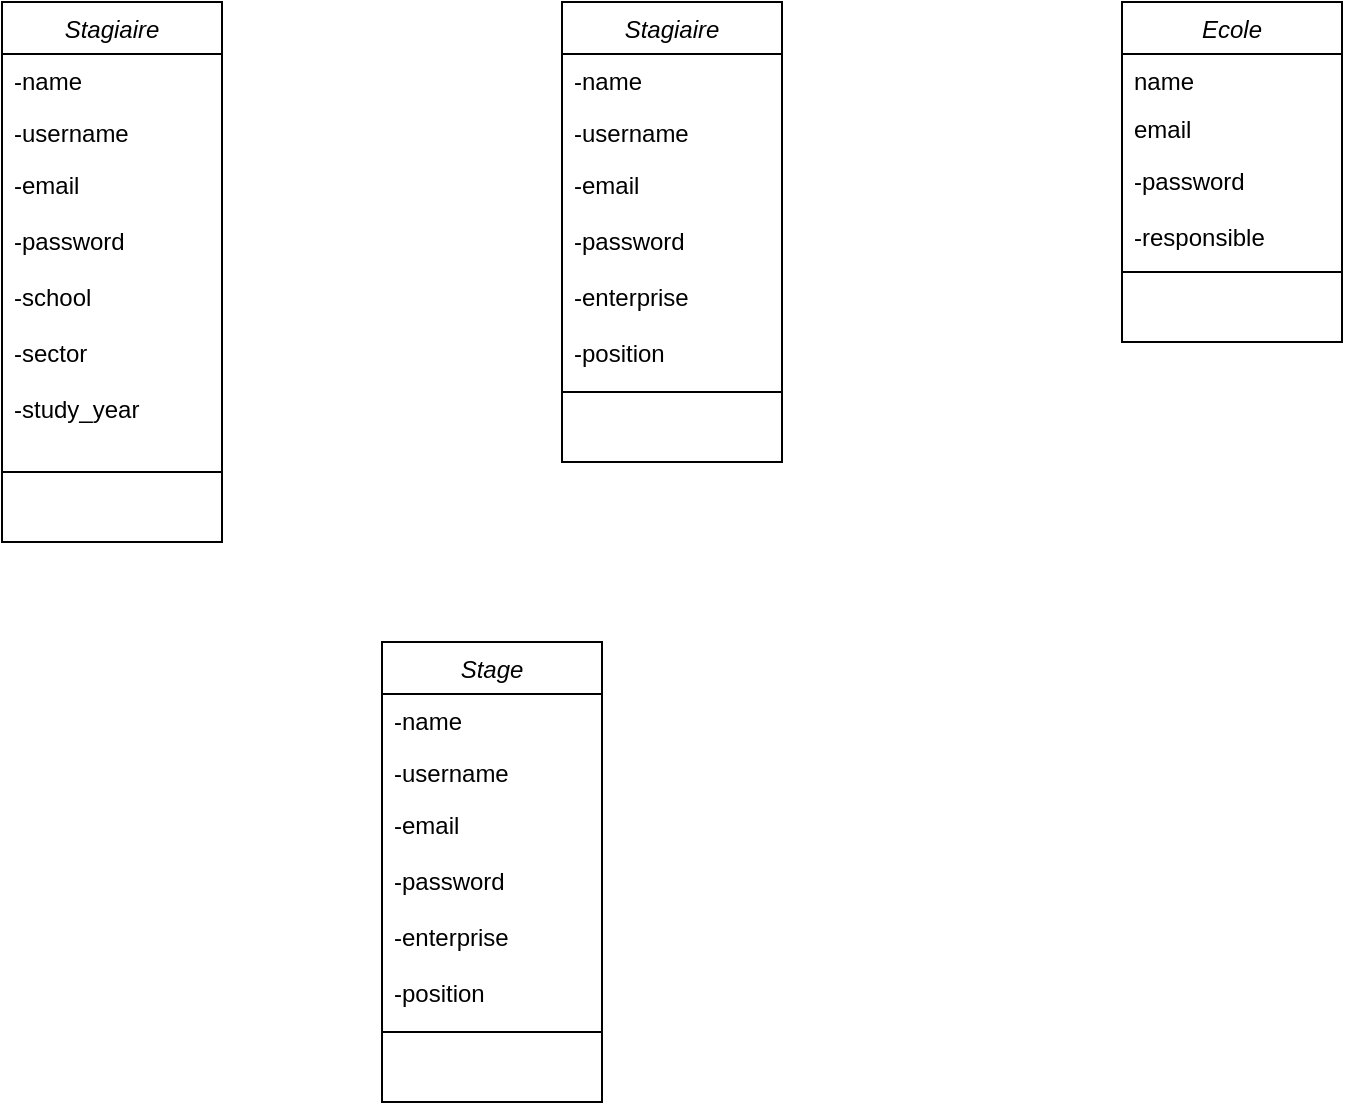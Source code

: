 <mxfile version="24.3.1" type="github">
  <diagram id="C5RBs43oDa-KdzZeNtuy" name="Page-1">
    <mxGraphModel dx="1042" dy="535" grid="1" gridSize="10" guides="1" tooltips="1" connect="1" arrows="1" fold="1" page="1" pageScale="1" pageWidth="827" pageHeight="1169" math="0" shadow="0">
      <root>
        <mxCell id="WIyWlLk6GJQsqaUBKTNV-0" />
        <mxCell id="WIyWlLk6GJQsqaUBKTNV-1" parent="WIyWlLk6GJQsqaUBKTNV-0" />
        <mxCell id="zkfFHV4jXpPFQw0GAbJ--0" value="Stagiaire" style="swimlane;fontStyle=2;align=center;verticalAlign=top;childLayout=stackLayout;horizontal=1;startSize=26;horizontalStack=0;resizeParent=1;resizeLast=0;collapsible=1;marginBottom=0;rounded=0;shadow=0;strokeWidth=1;" parent="WIyWlLk6GJQsqaUBKTNV-1" vertex="1">
          <mxGeometry x="40" y="40" width="110" height="270" as="geometry">
            <mxRectangle x="230" y="140" width="160" height="26" as="alternateBounds" />
          </mxGeometry>
        </mxCell>
        <mxCell id="zkfFHV4jXpPFQw0GAbJ--1" value="-name" style="text;align=left;verticalAlign=top;spacingLeft=4;spacingRight=4;overflow=hidden;rotatable=0;points=[[0,0.5],[1,0.5]];portConstraint=eastwest;" parent="zkfFHV4jXpPFQw0GAbJ--0" vertex="1">
          <mxGeometry y="26" width="110" height="26" as="geometry" />
        </mxCell>
        <mxCell id="zkfFHV4jXpPFQw0GAbJ--2" value="-username" style="text;align=left;verticalAlign=top;spacingLeft=4;spacingRight=4;overflow=hidden;rotatable=0;points=[[0,0.5],[1,0.5]];portConstraint=eastwest;rounded=0;shadow=0;html=0;" parent="zkfFHV4jXpPFQw0GAbJ--0" vertex="1">
          <mxGeometry y="52" width="110" height="26" as="geometry" />
        </mxCell>
        <mxCell id="zkfFHV4jXpPFQw0GAbJ--3" value="-email&#xa;&#xa;-password&#xa;&#xa;-school&#xa;&#xa;-sector&#xa;&#xa;-study_year" style="text;align=left;verticalAlign=top;spacingLeft=4;spacingRight=4;overflow=hidden;rotatable=0;points=[[0,0.5],[1,0.5]];portConstraint=eastwest;rounded=0;shadow=0;html=0;" parent="zkfFHV4jXpPFQw0GAbJ--0" vertex="1">
          <mxGeometry y="78" width="110" height="142" as="geometry" />
        </mxCell>
        <mxCell id="zkfFHV4jXpPFQw0GAbJ--4" value="" style="line;html=1;strokeWidth=1;align=left;verticalAlign=middle;spacingTop=-1;spacingLeft=3;spacingRight=3;rotatable=0;labelPosition=right;points=[];portConstraint=eastwest;" parent="zkfFHV4jXpPFQw0GAbJ--0" vertex="1">
          <mxGeometry y="220" width="110" height="30" as="geometry" />
        </mxCell>
        <mxCell id="qF7rVo1eFIpwI3qwEgAx-1" value="Stagiaire" style="swimlane;fontStyle=2;align=center;verticalAlign=top;childLayout=stackLayout;horizontal=1;startSize=26;horizontalStack=0;resizeParent=1;resizeLast=0;collapsible=1;marginBottom=0;rounded=0;shadow=0;strokeWidth=1;" vertex="1" parent="WIyWlLk6GJQsqaUBKTNV-1">
          <mxGeometry x="320" y="40" width="110" height="230" as="geometry">
            <mxRectangle x="230" y="140" width="160" height="26" as="alternateBounds" />
          </mxGeometry>
        </mxCell>
        <mxCell id="qF7rVo1eFIpwI3qwEgAx-2" value="-name" style="text;align=left;verticalAlign=top;spacingLeft=4;spacingRight=4;overflow=hidden;rotatable=0;points=[[0,0.5],[1,0.5]];portConstraint=eastwest;" vertex="1" parent="qF7rVo1eFIpwI3qwEgAx-1">
          <mxGeometry y="26" width="110" height="26" as="geometry" />
        </mxCell>
        <mxCell id="qF7rVo1eFIpwI3qwEgAx-3" value="-username" style="text;align=left;verticalAlign=top;spacingLeft=4;spacingRight=4;overflow=hidden;rotatable=0;points=[[0,0.5],[1,0.5]];portConstraint=eastwest;rounded=0;shadow=0;html=0;" vertex="1" parent="qF7rVo1eFIpwI3qwEgAx-1">
          <mxGeometry y="52" width="110" height="26" as="geometry" />
        </mxCell>
        <mxCell id="qF7rVo1eFIpwI3qwEgAx-4" value="-email&#xa;&#xa;-password&#xa;&#xa;-enterprise&#xa;&#xa;-position" style="text;align=left;verticalAlign=top;spacingLeft=4;spacingRight=4;overflow=hidden;rotatable=0;points=[[0,0.5],[1,0.5]];portConstraint=eastwest;rounded=0;shadow=0;html=0;" vertex="1" parent="qF7rVo1eFIpwI3qwEgAx-1">
          <mxGeometry y="78" width="110" height="102" as="geometry" />
        </mxCell>
        <mxCell id="qF7rVo1eFIpwI3qwEgAx-5" value="" style="line;html=1;strokeWidth=1;align=left;verticalAlign=middle;spacingTop=-1;spacingLeft=3;spacingRight=3;rotatable=0;labelPosition=right;points=[];portConstraint=eastwest;" vertex="1" parent="qF7rVo1eFIpwI3qwEgAx-1">
          <mxGeometry y="180" width="110" height="30" as="geometry" />
        </mxCell>
        <mxCell id="qF7rVo1eFIpwI3qwEgAx-6" value="Ecole" style="swimlane;fontStyle=2;align=center;verticalAlign=top;childLayout=stackLayout;horizontal=1;startSize=26;horizontalStack=0;resizeParent=1;resizeLast=0;collapsible=1;marginBottom=0;rounded=0;shadow=0;strokeWidth=1;" vertex="1" parent="WIyWlLk6GJQsqaUBKTNV-1">
          <mxGeometry x="600" y="40" width="110" height="170" as="geometry">
            <mxRectangle x="230" y="140" width="160" height="26" as="alternateBounds" />
          </mxGeometry>
        </mxCell>
        <mxCell id="qF7rVo1eFIpwI3qwEgAx-7" value="name" style="text;align=left;verticalAlign=top;spacingLeft=4;spacingRight=4;overflow=hidden;rotatable=0;points=[[0,0.5],[1,0.5]];portConstraint=eastwest;" vertex="1" parent="qF7rVo1eFIpwI3qwEgAx-6">
          <mxGeometry y="26" width="110" height="24" as="geometry" />
        </mxCell>
        <mxCell id="qF7rVo1eFIpwI3qwEgAx-8" value="email" style="text;align=left;verticalAlign=top;spacingLeft=4;spacingRight=4;overflow=hidden;rotatable=0;points=[[0,0.5],[1,0.5]];portConstraint=eastwest;rounded=0;shadow=0;html=0;" vertex="1" parent="qF7rVo1eFIpwI3qwEgAx-6">
          <mxGeometry y="50" width="110" height="26" as="geometry" />
        </mxCell>
        <mxCell id="qF7rVo1eFIpwI3qwEgAx-9" value="-password&#xa;&#xa;-responsible" style="text;align=left;verticalAlign=top;spacingLeft=4;spacingRight=4;overflow=hidden;rotatable=0;points=[[0,0.5],[1,0.5]];portConstraint=eastwest;rounded=0;shadow=0;html=0;" vertex="1" parent="qF7rVo1eFIpwI3qwEgAx-6">
          <mxGeometry y="76" width="110" height="44" as="geometry" />
        </mxCell>
        <mxCell id="qF7rVo1eFIpwI3qwEgAx-10" value="" style="line;html=1;strokeWidth=1;align=left;verticalAlign=middle;spacingTop=-1;spacingLeft=3;spacingRight=3;rotatable=0;labelPosition=right;points=[];portConstraint=eastwest;" vertex="1" parent="qF7rVo1eFIpwI3qwEgAx-6">
          <mxGeometry y="120" width="110" height="30" as="geometry" />
        </mxCell>
        <mxCell id="qF7rVo1eFIpwI3qwEgAx-11" value="Stage" style="swimlane;fontStyle=2;align=center;verticalAlign=top;childLayout=stackLayout;horizontal=1;startSize=26;horizontalStack=0;resizeParent=1;resizeLast=0;collapsible=1;marginBottom=0;rounded=0;shadow=0;strokeWidth=1;" vertex="1" parent="WIyWlLk6GJQsqaUBKTNV-1">
          <mxGeometry x="230" y="360" width="110" height="230" as="geometry">
            <mxRectangle x="230" y="140" width="160" height="26" as="alternateBounds" />
          </mxGeometry>
        </mxCell>
        <mxCell id="qF7rVo1eFIpwI3qwEgAx-12" value="-name" style="text;align=left;verticalAlign=top;spacingLeft=4;spacingRight=4;overflow=hidden;rotatable=0;points=[[0,0.5],[1,0.5]];portConstraint=eastwest;" vertex="1" parent="qF7rVo1eFIpwI3qwEgAx-11">
          <mxGeometry y="26" width="110" height="26" as="geometry" />
        </mxCell>
        <mxCell id="qF7rVo1eFIpwI3qwEgAx-13" value="-username" style="text;align=left;verticalAlign=top;spacingLeft=4;spacingRight=4;overflow=hidden;rotatable=0;points=[[0,0.5],[1,0.5]];portConstraint=eastwest;rounded=0;shadow=0;html=0;" vertex="1" parent="qF7rVo1eFIpwI3qwEgAx-11">
          <mxGeometry y="52" width="110" height="26" as="geometry" />
        </mxCell>
        <mxCell id="qF7rVo1eFIpwI3qwEgAx-14" value="-email&#xa;&#xa;-password&#xa;&#xa;-enterprise&#xa;&#xa;-position" style="text;align=left;verticalAlign=top;spacingLeft=4;spacingRight=4;overflow=hidden;rotatable=0;points=[[0,0.5],[1,0.5]];portConstraint=eastwest;rounded=0;shadow=0;html=0;" vertex="1" parent="qF7rVo1eFIpwI3qwEgAx-11">
          <mxGeometry y="78" width="110" height="102" as="geometry" />
        </mxCell>
        <mxCell id="qF7rVo1eFIpwI3qwEgAx-15" value="" style="line;html=1;strokeWidth=1;align=left;verticalAlign=middle;spacingTop=-1;spacingLeft=3;spacingRight=3;rotatable=0;labelPosition=right;points=[];portConstraint=eastwest;" vertex="1" parent="qF7rVo1eFIpwI3qwEgAx-11">
          <mxGeometry y="180" width="110" height="30" as="geometry" />
        </mxCell>
      </root>
    </mxGraphModel>
  </diagram>
</mxfile>
